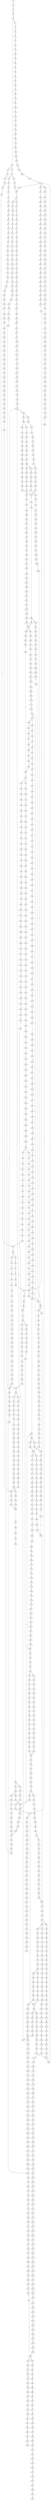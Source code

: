 strict digraph  {
	S0 -> S1 [ label = A ];
	S1 -> S2 [ label = C ];
	S2 -> S3 [ label = A ];
	S3 -> S4 [ label = G ];
	S4 -> S5 [ label = T ];
	S4 -> S6 [ label = G ];
	S5 -> S7 [ label = T ];
	S6 -> S8 [ label = G ];
	S6 -> S9 [ label = T ];
	S7 -> S10 [ label = G ];
	S8 -> S11 [ label = T ];
	S9 -> S12 [ label = C ];
	S10 -> S13 [ label = A ];
	S11 -> S14 [ label = C ];
	S12 -> S15 [ label = C ];
	S12 -> S16 [ label = T ];
	S13 -> S17 [ label = C ];
	S14 -> S18 [ label = C ];
	S15 -> S19 [ label = C ];
	S16 -> S20 [ label = C ];
	S17 -> S21 [ label = T ];
	S18 -> S22 [ label = G ];
	S19 -> S23 [ label = T ];
	S20 -> S24 [ label = T ];
	S21 -> S25 [ label = G ];
	S22 -> S26 [ label = C ];
	S23 -> S27 [ label = T ];
	S24 -> S28 [ label = C ];
	S25 -> S29 [ label = T ];
	S26 -> S30 [ label = C ];
	S27 -> S31 [ label = C ];
	S28 -> S32 [ label = C ];
	S29 -> S33 [ label = A ];
	S30 -> S34 [ label = G ];
	S31 -> S35 [ label = T ];
	S31 -> S36 [ label = G ];
	S32 -> S37 [ label = G ];
	S33 -> S38 [ label = C ];
	S34 -> S39 [ label = C ];
	S34 -> S40 [ label = G ];
	S35 -> S41 [ label = C ];
	S36 -> S42 [ label = C ];
	S37 -> S43 [ label = T ];
	S38 -> S44 [ label = A ];
	S39 -> S45 [ label = A ];
	S40 -> S46 [ label = A ];
	S41 -> S47 [ label = G ];
	S42 -> S48 [ label = A ];
	S43 -> S49 [ label = A ];
	S44 -> S50 [ label = C ];
	S45 -> S51 [ label = C ];
	S46 -> S52 [ label = A ];
	S47 -> S53 [ label = T ];
	S48 -> S54 [ label = C ];
	S49 -> S55 [ label = C ];
	S50 -> S56 [ label = T ];
	S51 -> S57 [ label = G ];
	S52 -> S58 [ label = C ];
	S53 -> S59 [ label = A ];
	S54 -> S60 [ label = G ];
	S55 -> S61 [ label = A ];
	S56 -> S62 [ label = T ];
	S57 -> S63 [ label = C ];
	S58 -> S64 [ label = T ];
	S59 -> S65 [ label = C ];
	S60 -> S66 [ label = T ];
	S61 -> S67 [ label = T ];
	S62 -> S68 [ label = G ];
	S63 -> S69 [ label = G ];
	S64 -> S70 [ label = G ];
	S65 -> S71 [ label = G ];
	S66 -> S72 [ label = G ];
	S67 -> S73 [ label = G ];
	S68 -> S74 [ label = G ];
	S69 -> S75 [ label = C ];
	S70 -> S76 [ label = C ];
	S71 -> S77 [ label = G ];
	S72 -> S78 [ label = G ];
	S73 -> S79 [ label = G ];
	S74 -> S80 [ label = A ];
	S75 -> S81 [ label = A ];
	S75 -> S82 [ label = G ];
	S76 -> S83 [ label = A ];
	S77 -> S84 [ label = C ];
	S78 -> S85 [ label = C ];
	S79 -> S86 [ label = C ];
	S80 -> S87 [ label = G ];
	S81 -> S88 [ label = G ];
	S82 -> S89 [ label = C ];
	S82 -> S90 [ label = G ];
	S83 -> S91 [ label = A ];
	S84 -> S92 [ label = T ];
	S85 -> S93 [ label = G ];
	S86 -> S94 [ label = G ];
	S87 -> S95 [ label = A ];
	S88 -> S96 [ label = C ];
	S89 -> S97 [ label = G ];
	S90 -> S98 [ label = C ];
	S91 -> S99 [ label = C ];
	S92 -> S100 [ label = A ];
	S93 -> S101 [ label = T ];
	S94 -> S102 [ label = C ];
	S95 -> S103 [ label = C ];
	S96 -> S104 [ label = C ];
	S97 -> S105 [ label = T ];
	S98 -> S106 [ label = T ];
	S99 -> S107 [ label = C ];
	S100 -> S108 [ label = C ];
	S101 -> S109 [ label = C ];
	S102 -> S110 [ label = C ];
	S103 -> S111 [ label = C ];
	S104 -> S112 [ label = G ];
	S105 -> S113 [ label = C ];
	S106 -> S114 [ label = G ];
	S107 -> S115 [ label = A ];
	S108 -> S116 [ label = T ];
	S109 -> S117 [ label = C ];
	S110 -> S118 [ label = C ];
	S111 -> S119 [ label = C ];
	S112 -> S120 [ label = G ];
	S113 -> S121 [ label = G ];
	S114 -> S122 [ label = G ];
	S115 -> S123 [ label = G ];
	S116 -> S124 [ label = G ];
	S117 -> S125 [ label = C ];
	S118 -> S126 [ label = C ];
	S119 -> S127 [ label = C ];
	S120 -> S128 [ label = C ];
	S120 -> S129 [ label = T ];
	S121 -> S130 [ label = A ];
	S122 -> S131 [ label = A ];
	S123 -> S132 [ label = A ];
	S124 -> S133 [ label = G ];
	S125 -> S134 [ label = C ];
	S126 -> S135 [ label = C ];
	S127 -> S136 [ label = C ];
	S128 -> S137 [ label = A ];
	S129 -> S138 [ label = G ];
	S130 -> S139 [ label = C ];
	S131 -> S140 [ label = A ];
	S132 -> S141 [ label = A ];
	S133 -> S142 [ label = T ];
	S134 -> S143 [ label = A ];
	S135 -> S144 [ label = A ];
	S136 -> S145 [ label = C ];
	S137 -> S146 [ label = C ];
	S138 -> S147 [ label = G ];
	S139 -> S148 [ label = G ];
	S140 -> S149 [ label = T ];
	S141 -> S150 [ label = C ];
	S142 -> S151 [ label = G ];
	S143 -> S152 [ label = C ];
	S144 -> S153 [ label = C ];
	S145 -> S154 [ label = T ];
	S146 -> S155 [ label = T ];
	S147 -> S156 [ label = A ];
	S148 -> S157 [ label = C ];
	S149 -> S158 [ label = G ];
	S150 -> S159 [ label = A ];
	S151 -> S160 [ label = C ];
	S152 -> S161 [ label = T ];
	S153 -> S162 [ label = T ];
	S154 -> S163 [ label = T ];
	S155 -> S164 [ label = T ];
	S156 -> S165 [ label = A ];
	S157 -> S166 [ label = G ];
	S158 -> S167 [ label = G ];
	S159 -> S168 [ label = G ];
	S160 -> S169 [ label = T ];
	S161 -> S170 [ label = T ];
	S162 -> S171 [ label = T ];
	S163 -> S172 [ label = C ];
	S164 -> S173 [ label = C ];
	S165 -> S174 [ label = G ];
	S166 -> S175 [ label = C ];
	S167 -> S176 [ label = G ];
	S168 -> S177 [ label = C ];
	S169 -> S178 [ label = A ];
	S170 -> S179 [ label = G ];
	S171 -> S180 [ label = T ];
	S172 -> S181 [ label = A ];
	S173 -> S182 [ label = A ];
	S174 -> S183 [ label = A ];
	S175 -> S184 [ label = C ];
	S176 -> S185 [ label = G ];
	S177 -> S186 [ label = C ];
	S178 -> S187 [ label = C ];
	S179 -> S188 [ label = A ];
	S180 -> S189 [ label = A ];
	S181 -> S190 [ label = G ];
	S182 -> S191 [ label = G ];
	S183 -> S192 [ label = A ];
	S184 -> S193 [ label = T ];
	S185 -> S194 [ label = T ];
	S186 -> S195 [ label = G ];
	S187 -> S196 [ label = T ];
	S188 -> S197 [ label = G ];
	S189 -> S198 [ label = G ];
	S190 -> S199 [ label = A ];
	S191 -> S200 [ label = C ];
	S192 -> S201 [ label = C ];
	S193 -> S202 [ label = C ];
	S194 -> S203 [ label = C ];
	S195 -> S204 [ label = T ];
	S196 -> S205 [ label = G ];
	S197 -> S206 [ label = C ];
	S198 -> S207 [ label = C ];
	S199 -> S208 [ label = G ];
	S200 -> S209 [ label = C ];
	S201 -> S210 [ label = G ];
	S202 -> S211 [ label = G ];
	S203 -> S212 [ label = C ];
	S204 -> S213 [ label = C ];
	S205 -> S214 [ label = T ];
	S206 -> S215 [ label = C ];
	S207 -> S216 [ label = C ];
	S208 -> S217 [ label = G ];
	S209 -> S218 [ label = G ];
	S210 -> S219 [ label = G ];
	S211 -> S220 [ label = G ];
	S212 -> S221 [ label = G ];
	S213 -> S222 [ label = C ];
	S214 -> S223 [ label = A ];
	S215 -> S224 [ label = G ];
	S216 -> S225 [ label = G ];
	S217 -> S226 [ label = T ];
	S218 -> S227 [ label = C ];
	S219 -> S228 [ label = C ];
	S220 -> S229 [ label = G ];
	S221 -> S230 [ label = C ];
	S222 -> S231 [ label = T ];
	S223 -> S232 [ label = A ];
	S224 -> S233 [ label = C ];
	S225 -> S234 [ label = T ];
	S226 -> S235 [ label = C ];
	S227 -> S236 [ label = C ];
	S228 -> S237 [ label = A ];
	S229 -> S238 [ label = C ];
	S230 -> S30 [ label = C ];
	S231 -> S239 [ label = C ];
	S232 -> S240 [ label = C ];
	S233 -> S241 [ label = C ];
	S234 -> S242 [ label = C ];
	S235 -> S243 [ label = C ];
	S236 -> S244 [ label = C ];
	S237 -> S245 [ label = C ];
	S238 -> S246 [ label = T ];
	S239 -> S247 [ label = T ];
	S240 -> S248 [ label = A ];
	S241 -> S249 [ label = C ];
	S242 -> S250 [ label = C ];
	S243 -> S251 [ label = C ];
	S244 -> S252 [ label = C ];
	S245 -> S253 [ label = C ];
	S245 -> S254 [ label = T ];
	S246 -> S255 [ label = C ];
	S247 -> S256 [ label = G ];
	S248 -> S257 [ label = C ];
	S249 -> S252 [ label = C ];
	S250 -> S258 [ label = C ];
	S251 -> S259 [ label = T ];
	S251 -> S260 [ label = A ];
	S251 -> S261 [ label = G ];
	S252 -> S262 [ label = T ];
	S253 -> S263 [ label = G ];
	S254 -> S264 [ label = G ];
	S255 -> S265 [ label = A ];
	S256 -> S266 [ label = T ];
	S257 -> S267 [ label = A ];
	S258 -> S268 [ label = A ];
	S259 -> S27 [ label = T ];
	S260 -> S269 [ label = G ];
	S261 -> S270 [ label = G ];
	S262 -> S271 [ label = T ];
	S262 -> S272 [ label = C ];
	S263 -> S273 [ label = G ];
	S264 -> S274 [ label = G ];
	S265 -> S275 [ label = C ];
	S266 -> S276 [ label = C ];
	S267 -> S277 [ label = C ];
	S268 -> S278 [ label = C ];
	S269 -> S279 [ label = A ];
	S270 -> S280 [ label = A ];
	S271 -> S281 [ label = C ];
	S272 -> S282 [ label = C ];
	S273 -> S283 [ label = G ];
	S274 -> S284 [ label = G ];
	S275 -> S285 [ label = G ];
	S276 -> S286 [ label = G ];
	S277 -> S287 [ label = G ];
	S278 -> S288 [ label = C ];
	S279 -> S289 [ label = G ];
	S280 -> S290 [ label = G ];
	S281 -> S291 [ label = A ];
	S282 -> S292 [ label = A ];
	S283 -> S293 [ label = A ];
	S284 -> S294 [ label = A ];
	S285 -> S295 [ label = T ];
	S286 -> S296 [ label = T ];
	S287 -> S297 [ label = C ];
	S288 -> S298 [ label = A ];
	S289 -> S299 [ label = C ];
	S290 -> S300 [ label = G ];
	S291 -> S301 [ label = C ];
	S292 -> S302 [ label = C ];
	S293 -> S303 [ label = A ];
	S294 -> S304 [ label = A ];
	S295 -> S305 [ label = C ];
	S296 -> S306 [ label = G ];
	S297 -> S307 [ label = T ];
	S298 -> S308 [ label = C ];
	S299 -> S309 [ label = C ];
	S300 -> S310 [ label = C ];
	S301 -> S311 [ label = G ];
	S302 -> S312 [ label = C ];
	S303 -> S313 [ label = T ];
	S304 -> S314 [ label = C ];
	S305 -> S315 [ label = C ];
	S306 -> S316 [ label = G ];
	S307 -> S317 [ label = C ];
	S308 -> S318 [ label = C ];
	S309 -> S319 [ label = A ];
	S310 -> S320 [ label = G ];
	S311 -> S321 [ label = C ];
	S312 -> S322 [ label = C ];
	S313 -> S323 [ label = T ];
	S314 -> S324 [ label = T ];
	S315 -> S325 [ label = A ];
	S316 -> S326 [ label = T ];
	S317 -> S327 [ label = C ];
	S318 -> S328 [ label = G ];
	S319 -> S329 [ label = C ];
	S320 -> S330 [ label = T ];
	S321 -> S331 [ label = T ];
	S322 -> S332 [ label = G ];
	S323 -> S333 [ label = G ];
	S324 -> S334 [ label = G ];
	S325 -> S335 [ label = G ];
	S326 -> S336 [ label = A ];
	S327 -> S337 [ label = T ];
	S328 -> S338 [ label = A ];
	S329 -> S339 [ label = G ];
	S330 -> S340 [ label = G ];
	S331 -> S341 [ label = C ];
	S332 -> S342 [ label = C ];
	S333 -> S343 [ label = A ];
	S334 -> S344 [ label = G ];
	S335 -> S345 [ label = C ];
	S336 -> S346 [ label = C ];
	S337 -> S347 [ label = A ];
	S338 -> S348 [ label = T ];
	S339 -> S349 [ label = G ];
	S340 -> S350 [ label = G ];
	S341 -> S351 [ label = C ];
	S342 -> S352 [ label = C ];
	S343 -> S353 [ label = A ];
	S344 -> S354 [ label = A ];
	S345 -> S355 [ label = T ];
	S345 -> S356 [ label = G ];
	S346 -> S357 [ label = C ];
	S347 -> S358 [ label = G ];
	S348 -> S359 [ label = C ];
	S349 -> S360 [ label = T ];
	S350 -> S361 [ label = T ];
	S351 -> S362 [ label = G ];
	S352 -> S363 [ label = G ];
	S353 -> S364 [ label = C ];
	S354 -> S365 [ label = C ];
	S355 -> S366 [ label = T ];
	S356 -> S367 [ label = A ];
	S357 -> S368 [ label = G ];
	S358 -> S369 [ label = A ];
	S359 -> S370 [ label = G ];
	S360 -> S371 [ label = T ];
	S361 -> S372 [ label = A ];
	S362 -> S373 [ label = G ];
	S363 -> S374 [ label = G ];
	S364 -> S375 [ label = C ];
	S365 -> S376 [ label = C ];
	S366 -> S377 [ label = C ];
	S367 -> S378 [ label = G ];
	S368 -> S379 [ label = G ];
	S369 -> S380 [ label = A ];
	S370 -> S381 [ label = G ];
	S371 -> S382 [ label = A ];
	S372 -> S383 [ label = T ];
	S373 -> S384 [ label = T ];
	S374 -> S385 [ label = T ];
	S375 -> S386 [ label = C ];
	S376 -> S387 [ label = C ];
	S377 -> S388 [ label = A ];
	S378 -> S389 [ label = T ];
	S379 -> S390 [ label = T ];
	S380 -> S391 [ label = C ];
	S381 -> S392 [ label = T ];
	S382 -> S393 [ label = C ];
	S383 -> S394 [ label = G ];
	S384 -> S395 [ label = T ];
	S385 -> S396 [ label = C ];
	S386 -> S397 [ label = G ];
	S387 -> S398 [ label = G ];
	S388 -> S399 [ label = C ];
	S389 -> S400 [ label = C ];
	S390 -> S401 [ label = G ];
	S391 -> S402 [ label = T ];
	S392 -> S403 [ label = T ];
	S393 -> S404 [ label = T ];
	S394 -> S405 [ label = A ];
	S395 -> S406 [ label = G ];
	S396 -> S407 [ label = C ];
	S397 -> S408 [ label = T ];
	S398 -> S409 [ label = T ];
	S399 -> S410 [ label = G ];
	S400 -> S411 [ label = C ];
	S400 -> S412 [ label = T ];
	S401 -> S413 [ label = G ];
	S402 -> S414 [ label = T ];
	S403 -> S415 [ label = C ];
	S404 -> S416 [ label = G ];
	S405 -> S417 [ label = G ];
	S406 -> S418 [ label = C ];
	S407 -> S419 [ label = C ];
	S408 -> S420 [ label = C ];
	S409 -> S421 [ label = C ];
	S410 -> S422 [ label = C ];
	S411 -> S423 [ label = C ];
	S412 -> S424 [ label = C ];
	S413 -> S425 [ label = T ];
	S414 -> S426 [ label = C ];
	S415 -> S427 [ label = C ];
	S416 -> S428 [ label = C ];
	S417 -> S429 [ label = C ];
	S418 -> S430 [ label = A ];
	S419 -> S431 [ label = A ];
	S420 -> S432 [ label = T ];
	S421 -> S433 [ label = T ];
	S422 -> S434 [ label = C ];
	S423 -> S435 [ label = T ];
	S423 -> S436 [ label = G ];
	S424 -> S437 [ label = G ];
	S425 -> S438 [ label = T ];
	S426 -> S439 [ label = A ];
	S427 -> S440 [ label = A ];
	S428 -> S441 [ label = A ];
	S429 -> S442 [ label = G ];
	S430 -> S443 [ label = C ];
	S431 -> S444 [ label = G ];
	S432 -> S445 [ label = C ];
	S433 -> S445 [ label = C ];
	S434 -> S446 [ label = C ];
	S435 -> S447 [ label = C ];
	S436 -> S448 [ label = C ];
	S437 -> S449 [ label = T ];
	S438 -> S450 [ label = A ];
	S439 -> S451 [ label = A ];
	S440 -> S452 [ label = G ];
	S441 -> S453 [ label = G ];
	S442 -> S454 [ label = G ];
	S443 -> S455 [ label = T ];
	S444 -> S456 [ label = T ];
	S445 -> S457 [ label = G ];
	S446 -> S458 [ label = T ];
	S447 -> S459 [ label = C ];
	S448 -> S460 [ label = C ];
	S449 -> S461 [ label = C ];
	S450 -> S462 [ label = G ];
	S451 -> S463 [ label = C ];
	S452 -> S464 [ label = T ];
	S453 -> S465 [ label = A ];
	S454 -> S466 [ label = T ];
	S455 -> S467 [ label = G ];
	S456 -> S468 [ label = G ];
	S457 -> S469 [ label = G ];
	S458 -> S470 [ label = T ];
	S459 -> S471 [ label = G ];
	S460 -> S472 [ label = T ];
	S461 -> S473 [ label = T ];
	S462 -> S474 [ label = A ];
	S463 -> S475 [ label = C ];
	S463 -> S476 [ label = T ];
	S464 -> S477 [ label = G ];
	S465 -> S478 [ label = C ];
	S466 -> S479 [ label = C ];
	S467 -> S480 [ label = G ];
	S468 -> S481 [ label = G ];
	S469 -> S482 [ label = C ];
	S470 -> S483 [ label = C ];
	S471 -> S484 [ label = G ];
	S472 -> S485 [ label = G ];
	S473 -> S486 [ label = G ];
	S474 -> S487 [ label = A ];
	S475 -> S488 [ label = G ];
	S476 -> S489 [ label = G ];
	S477 -> S490 [ label = G ];
	S478 -> S491 [ label = G ];
	S479 -> S492 [ label = G ];
	S480 -> S493 [ label = T ];
	S481 -> S494 [ label = T ];
	S482 -> S495 [ label = A ];
	S483 -> S496 [ label = A ];
	S484 -> S497 [ label = T ];
	S485 -> S498 [ label = T ];
	S486 -> S499 [ label = T ];
	S487 -> S500 [ label = G ];
	S488 -> S501 [ label = G ];
	S489 -> S502 [ label = G ];
	S489 -> S503 [ label = C ];
	S490 -> S504 [ label = T ];
	S491 -> S505 [ label = G ];
	S492 -> S506 [ label = C ];
	S493 -> S507 [ label = C ];
	S494 -> S508 [ label = C ];
	S495 -> S509 [ label = C ];
	S496 -> S510 [ label = T ];
	S497 -> S511 [ label = C ];
	S498 -> S512 [ label = C ];
	S499 -> S513 [ label = T ];
	S500 -> S514 [ label = G ];
	S501 -> S515 [ label = C ];
	S502 -> S516 [ label = C ];
	S503 -> S517 [ label = C ];
	S504 -> S508 [ label = C ];
	S505 -> S518 [ label = A ];
	S506 -> S519 [ label = A ];
	S507 -> S520 [ label = G ];
	S508 -> S521 [ label = G ];
	S509 -> S522 [ label = C ];
	S510 -> S523 [ label = C ];
	S511 -> S524 [ label = T ];
	S512 -> S525 [ label = G ];
	S513 -> S526 [ label = C ];
	S514 -> S527 [ label = G ];
	S515 -> S528 [ label = C ];
	S516 -> S529 [ label = C ];
	S517 -> S530 [ label = C ];
	S518 -> S531 [ label = C ];
	S519 -> S532 [ label = C ];
	S520 -> S533 [ label = T ];
	S521 -> S534 [ label = T ];
	S522 -> S535 [ label = G ];
	S523 -> S536 [ label = C ];
	S524 -> S537 [ label = G ];
	S525 -> S538 [ label = C ];
	S526 -> S539 [ label = C ];
	S527 -> S540 [ label = G ];
	S528 -> S541 [ label = C ];
	S529 -> S542 [ label = C ];
	S530 -> S543 [ label = T ];
	S531 -> S544 [ label = A ];
	S532 -> S545 [ label = G ];
	S533 -> S546 [ label = C ];
	S534 -> S547 [ label = C ];
	S535 -> S548 [ label = A ];
	S536 -> S549 [ label = A ];
	S537 -> S550 [ label = G ];
	S538 -> S551 [ label = G ];
	S539 -> S552 [ label = G ];
	S540 -> S553 [ label = G ];
	S541 -> S554 [ label = A ];
	S542 -> S555 [ label = A ];
	S543 -> S556 [ label = A ];
	S544 -> S557 [ label = C ];
	S545 -> S558 [ label = C ];
	S546 -> S559 [ label = C ];
	S547 -> S559 [ label = C ];
	S548 -> S560 [ label = G ];
	S548 -> S561 [ label = A ];
	S549 -> S562 [ label = G ];
	S550 -> S563 [ label = A ];
	S551 -> S564 [ label = C ];
	S552 -> S565 [ label = T ];
	S553 -> S566 [ label = T ];
	S554 -> S567 [ label = G ];
	S555 -> S568 [ label = G ];
	S556 -> S569 [ label = G ];
	S557 -> S570 [ label = A ];
	S558 -> S571 [ label = G ];
	S559 -> S572 [ label = G ];
	S560 -> S573 [ label = T ];
	S561 -> S574 [ label = T ];
	S562 -> S575 [ label = A ];
	S563 -> S576 [ label = G ];
	S564 -> S577 [ label = G ];
	S564 -> S578 [ label = A ];
	S565 -> S579 [ label = G ];
	S566 -> S580 [ label = C ];
	S567 -> S581 [ label = T ];
	S568 -> S582 [ label = G ];
	S569 -> S583 [ label = G ];
	S570 -> S584 [ label = C ];
	S571 -> S75 [ label = C ];
	S572 -> S585 [ label = T ];
	S573 -> S586 [ label = C ];
	S574 -> S587 [ label = G ];
	S575 -> S588 [ label = A ];
	S576 -> S589 [ label = G ];
	S577 -> S590 [ label = A ];
	S578 -> S591 [ label = A ];
	S579 -> S592 [ label = G ];
	S580 -> S593 [ label = C ];
	S581 -> S594 [ label = T ];
	S582 -> S595 [ label = T ];
	S583 -> S596 [ label = T ];
	S584 -> S597 [ label = C ];
	S585 -> S598 [ label = C ];
	S586 -> S599 [ label = C ];
	S587 -> S600 [ label = T ];
	S588 -> S601 [ label = C ];
	S589 -> S602 [ label = G ];
	S590 -> S603 [ label = G ];
	S591 -> S604 [ label = C ];
	S592 -> S605 [ label = C ];
	S593 -> S606 [ label = G ];
	S594 -> S607 [ label = G ];
	S595 -> S608 [ label = G ];
	S596 -> S609 [ label = G ];
	S597 -> S610 [ label = T ];
	S598 -> S611 [ label = A ];
	S599 -> S612 [ label = A ];
	S599 -> S613 [ label = T ];
	S600 -> S614 [ label = A ];
	S601 -> S615 [ label = C ];
	S602 -> S616 [ label = T ];
	S603 -> S617 [ label = C ];
	S604 -> S618 [ label = C ];
	S605 -> S619 [ label = C ];
	S606 -> S620 [ label = T ];
	S607 -> S621 [ label = T ];
	S608 -> S622 [ label = C ];
	S608 -> S623 [ label = G ];
	S609 -> S624 [ label = T ];
	S610 -> S625 [ label = C ];
	S611 -> S626 [ label = C ];
	S612 -> S627 [ label = G ];
	S613 -> S628 [ label = C ];
	S614 -> S629 [ label = G ];
	S615 -> S630 [ label = A ];
	S615 -> S631 [ label = G ];
	S616 -> S632 [ label = G ];
	S617 -> S633 [ label = A ];
	S618 -> S634 [ label = C ];
	S619 -> S635 [ label = C ];
	S620 -> S636 [ label = C ];
	S621 -> S637 [ label = G ];
	S622 -> S638 [ label = G ];
	S623 -> S639 [ label = G ];
	S624 -> S640 [ label = G ];
	S625 -> S641 [ label = T ];
	S626 -> S642 [ label = C ];
	S627 -> S643 [ label = T ];
	S627 -> S644 [ label = C ];
	S628 -> S645 [ label = G ];
	S629 -> S646 [ label = T ];
	S630 -> S647 [ label = G ];
	S630 -> S648 [ label = C ];
	S631 -> S649 [ label = G ];
	S632 -> S650 [ label = T ];
	S633 -> S651 [ label = G ];
	S634 -> S652 [ label = G ];
	S635 -> S653 [ label = G ];
	S636 -> S654 [ label = G ];
	S637 -> S655 [ label = C ];
	S638 -> S656 [ label = C ];
	S639 -> S657 [ label = C ];
	S640 -> S658 [ label = C ];
	S641 -> S659 [ label = A ];
	S642 -> S660 [ label = C ];
	S642 -> S661 [ label = G ];
	S643 -> S662 [ label = A ];
	S644 -> S663 [ label = T ];
	S645 -> S664 [ label = A ];
	S646 -> S665 [ label = T ];
	S647 -> S666 [ label = A ];
	S648 -> S667 [ label = C ];
	S649 -> S668 [ label = A ];
	S650 -> S669 [ label = T ];
	S651 -> S670 [ label = T ];
	S652 -> S671 [ label = T ];
	S653 -> S672 [ label = T ];
	S654 -> S673 [ label = G ];
	S655 -> S674 [ label = G ];
	S656 -> S675 [ label = G ];
	S657 -> S676 [ label = T ];
	S658 -> S677 [ label = G ];
	S659 -> S678 [ label = G ];
	S660 -> S679 [ label = T ];
	S661 -> S680 [ label = A ];
	S662 -> S681 [ label = G ];
	S663 -> S366 [ label = T ];
	S664 -> S682 [ label = A ];
	S665 -> S683 [ label = T ];
	S666 -> S684 [ label = C ];
	S667 -> S685 [ label = A ];
	S668 -> S686 [ label = C ];
	S669 -> S687 [ label = C ];
	S670 -> S688 [ label = G ];
	S671 -> S689 [ label = A ];
	S672 -> S690 [ label = C ];
	S673 -> S691 [ label = A ];
	S674 -> S692 [ label = T ];
	S675 -> S693 [ label = T ];
	S676 -> S694 [ label = T ];
	S677 -> S695 [ label = T ];
	S678 -> S696 [ label = A ];
	S679 -> S697 [ label = G ];
	S680 -> S698 [ label = A ];
	S680 -> S699 [ label = G ];
	S681 -> S700 [ label = G ];
	S681 -> S701 [ label = C ];
	S682 -> S702 [ label = C ];
	S683 -> S703 [ label = C ];
	S684 -> S704 [ label = T ];
	S685 -> S705 [ label = C ];
	S686 -> S706 [ label = G ];
	S687 -> S707 [ label = C ];
	S688 -> S708 [ label = C ];
	S689 -> S709 [ label = C ];
	S690 -> S710 [ label = C ];
	S691 -> S711 [ label = A ];
	S692 -> S712 [ label = C ];
	S693 -> S713 [ label = C ];
	S694 -> S714 [ label = C ];
	S695 -> S715 [ label = C ];
	S696 -> S716 [ label = A ];
	S697 -> S717 [ label = T ];
	S698 -> S718 [ label = T ];
	S699 -> S719 [ label = T ];
	S700 -> S720 [ label = G ];
	S701 -> S721 [ label = T ];
	S702 -> S722 [ label = T ];
	S703 -> S723 [ label = A ];
	S704 -> S724 [ label = C ];
	S705 -> S725 [ label = C ];
	S706 -> S726 [ label = C ];
	S707 -> S727 [ label = A ];
	S708 -> S728 [ label = A ];
	S709 -> S729 [ label = A ];
	S710 -> S730 [ label = A ];
	S711 -> S731 [ label = C ];
	S712 -> S732 [ label = G ];
	S713 -> S733 [ label = G ];
	S714 -> S734 [ label = G ];
	S715 -> S732 [ label = G ];
	S716 -> S735 [ label = C ];
	S717 -> S736 [ label = C ];
	S718 -> S737 [ label = C ];
	S719 -> S586 [ label = C ];
	S720 -> S738 [ label = T ];
	S721 -> S739 [ label = C ];
	S722 -> S740 [ label = T ];
	S723 -> S741 [ label = C ];
	S724 -> S742 [ label = C ];
	S725 -> S743 [ label = C ];
	S726 -> S744 [ label = C ];
	S727 -> S745 [ label = G ];
	S728 -> S746 [ label = A ];
	S729 -> S747 [ label = G ];
	S730 -> S748 [ label = G ];
	S731 -> S749 [ label = A ];
	S731 -> S750 [ label = T ];
	S732 -> S751 [ label = A ];
	S733 -> S752 [ label = T ];
	S734 -> S753 [ label = A ];
	S735 -> S754 [ label = G ];
	S736 -> S755 [ label = C ];
	S737 -> S756 [ label = C ];
	S738 -> S757 [ label = C ];
	S739 -> S758 [ label = C ];
	S740 -> S759 [ label = C ];
	S741 -> S760 [ label = T ];
	S742 -> S761 [ label = C ];
	S743 -> S762 [ label = C ];
	S744 -> S763 [ label = C ];
	S745 -> S764 [ label = C ];
	S746 -> S765 [ label = C ];
	S747 -> S766 [ label = C ];
	S748 -> S767 [ label = T ];
	S749 -> S768 [ label = G ];
	S750 -> S769 [ label = A ];
	S751 -> S770 [ label = A ];
	S752 -> S771 [ label = G ];
	S753 -> S772 [ label = A ];
	S754 -> S773 [ label = A ];
	S755 -> S774 [ label = T ];
	S756 -> S775 [ label = T ];
	S757 -> S776 [ label = A ];
	S758 -> S777 [ label = A ];
	S759 -> S778 [ label = A ];
	S760 -> S779 [ label = C ];
	S761 -> S780 [ label = A ];
	S762 -> S781 [ label = T ];
	S763 -> S782 [ label = A ];
	S764 -> S783 [ label = A ];
	S765 -> S784 [ label = A ];
	S766 -> S785 [ label = A ];
	S767 -> S786 [ label = A ];
	S768 -> S787 [ label = G ];
	S769 -> S788 [ label = C ];
	S770 -> S789 [ label = C ];
	S771 -> S790 [ label = C ];
	S772 -> S791 [ label = C ];
	S773 -> S792 [ label = G ];
	S774 -> S793 [ label = A ];
	S774 -> S794 [ label = T ];
	S775 -> S795 [ label = C ];
	S776 -> S796 [ label = C ];
	S777 -> S797 [ label = C ];
	S778 -> S451 [ label = A ];
	S779 -> S798 [ label = C ];
	S780 -> S799 [ label = T ];
	S781 -> S800 [ label = T ];
	S782 -> S801 [ label = T ];
	S783 -> S802 [ label = G ];
	S784 -> S803 [ label = G ];
	S785 -> S804 [ label = G ];
	S786 -> S681 [ label = G ];
	S787 -> S805 [ label = A ];
	S788 -> S806 [ label = A ];
	S789 -> S807 [ label = C ];
	S789 -> S808 [ label = A ];
	S790 -> S809 [ label = A ];
	S791 -> S810 [ label = A ];
	S792 -> S811 [ label = G ];
	S793 -> S812 [ label = C ];
	S794 -> S813 [ label = G ];
	S795 -> S814 [ label = G ];
	S796 -> S815 [ label = T ];
	S797 -> S816 [ label = C ];
	S798 -> S817 [ label = T ];
	S799 -> S818 [ label = C ];
	S800 -> S819 [ label = C ];
	S801 -> S820 [ label = C ];
	S802 -> S821 [ label = A ];
	S803 -> S822 [ label = C ];
	S804 -> S823 [ label = G ];
	S805 -> S824 [ label = A ];
	S806 -> S825 [ label = A ];
	S807 -> S826 [ label = T ];
	S808 -> S827 [ label = C ];
	S809 -> S828 [ label = T ];
	S810 -> S829 [ label = C ];
	S811 -> S830 [ label = T ];
	S812 -> S831 [ label = T ];
	S813 -> S832 [ label = A ];
	S813 -> S833 [ label = T ];
	S814 -> S834 [ label = A ];
	S815 -> S835 [ label = C ];
	S816 -> S836 [ label = G ];
	S817 -> S837 [ label = T ];
	S818 -> S838 [ label = T ];
	S819 -> S839 [ label = C ];
	S819 -> S840 [ label = G ];
	S820 -> S841 [ label = G ];
	S821 -> S842 [ label = T ];
	S822 -> S843 [ label = T ];
	S823 -> S844 [ label = T ];
	S824 -> S845 [ label = T ];
	S825 -> S846 [ label = C ];
	S826 -> S847 [ label = T ];
	S826 -> S848 [ label = G ];
	S827 -> S849 [ label = C ];
	S828 -> S850 [ label = C ];
	S829 -> S851 [ label = G ];
	S830 -> S852 [ label = G ];
	S831 -> S853 [ label = A ];
	S832 -> S854 [ label = A ];
	S833 -> S855 [ label = A ];
	S834 -> S856 [ label = A ];
	S835 -> S857 [ label = G ];
	S836 -> S858 [ label = G ];
	S837 -> S859 [ label = T ];
	S838 -> S860 [ label = G ];
	S839 -> S861 [ label = T ];
	S840 -> S862 [ label = A ];
	S841 -> S863 [ label = T ];
	S842 -> S864 [ label = A ];
	S843 -> S865 [ label = A ];
	S844 -> S866 [ label = G ];
	S845 -> S867 [ label = A ];
	S846 -> S868 [ label = G ];
	S847 -> S869 [ label = C ];
	S848 -> S870 [ label = T ];
	S849 -> S871 [ label = C ];
	S850 -> S872 [ label = C ];
	S851 -> S873 [ label = C ];
	S852 -> S874 [ label = T ];
	S853 -> S875 [ label = C ];
	S854 -> S876 [ label = C ];
	S855 -> S877 [ label = G ];
	S856 -> S702 [ label = C ];
	S857 -> S878 [ label = C ];
	S858 -> S879 [ label = A ];
	S859 -> S880 [ label = C ];
	S860 -> S881 [ label = C ];
	S861 -> S882 [ label = G ];
	S862 -> S883 [ label = T ];
	S863 -> S884 [ label = C ];
	S864 -> S885 [ label = A ];
	S865 -> S886 [ label = C ];
	S866 -> S887 [ label = C ];
	S867 -> S888 [ label = G ];
	S868 -> S889 [ label = A ];
	S869 -> S890 [ label = G ];
	S870 -> S891 [ label = C ];
	S871 -> S892 [ label = G ];
	S872 -> S893 [ label = G ];
	S873 -> S894 [ label = G ];
	S874 -> S895 [ label = C ];
	S875 -> S896 [ label = C ];
	S876 -> S897 [ label = T ];
	S877 -> S898 [ label = G ];
	S878 -> S899 [ label = T ];
	S879 -> S900 [ label = C ];
	S880 -> S901 [ label = A ];
	S881 -> S902 [ label = C ];
	S882 -> S903 [ label = T ];
	S883 -> S904 [ label = C ];
	S884 -> S905 [ label = C ];
	S885 -> S906 [ label = A ];
	S886 -> S907 [ label = G ];
	S887 -> S908 [ label = A ];
	S888 -> S909 [ label = T ];
	S889 -> S910 [ label = A ];
	S890 -> S911 [ label = T ];
	S891 -> S912 [ label = G ];
	S892 -> S913 [ label = T ];
	S893 -> S914 [ label = C ];
	S894 -> S915 [ label = C ];
	S895 -> S916 [ label = C ];
	S896 -> S917 [ label = A ];
	S897 -> S918 [ label = T ];
	S898 -> S919 [ label = A ];
	S899 -> S920 [ label = T ];
	S900 -> S921 [ label = G ];
	S901 -> S922 [ label = T ];
	S902 -> S923 [ label = A ];
	S903 -> S924 [ label = C ];
	S904 -> S925 [ label = G ];
	S905 -> S926 [ label = T ];
	S906 -> S927 [ label = A ];
	S907 -> S928 [ label = A ];
	S908 -> S929 [ label = C ];
	S909 -> S930 [ label = C ];
	S910 -> S931 [ label = A ];
	S911 -> S932 [ label = A ];
	S912 -> S933 [ label = C ];
	S913 -> S934 [ label = A ];
	S914 -> S935 [ label = A ];
	S915 -> S936 [ label = A ];
	S916 -> S937 [ label = C ];
	S917 -> S938 [ label = G ];
	S918 -> S939 [ label = C ];
	S919 -> S940 [ label = G ];
	S920 -> S941 [ label = C ];
	S921 -> S942 [ label = T ];
	S922 -> S943 [ label = C ];
	S923 -> S944 [ label = G ];
	S924 -> S945 [ label = C ];
	S925 -> S946 [ label = T ];
	S926 -> S947 [ label = C ];
	S927 -> S948 [ label = A ];
	S928 -> S949 [ label = G ];
	S929 -> S950 [ label = G ];
	S930 -> S951 [ label = T ];
	S931 -> S952 [ label = A ];
	S932 -> S953 [ label = C ];
	S933 -> S551 [ label = G ];
	S934 -> S954 [ label = C ];
	S935 -> S955 [ label = C ];
	S936 -> S956 [ label = C ];
	S937 -> S957 [ label = T ];
	S938 -> S958 [ label = G ];
	S939 -> S959 [ label = A ];
	S940 -> S960 [ label = A ];
	S941 -> S961 [ label = A ];
	S942 -> S962 [ label = C ];
	S943 -> S963 [ label = C ];
	S944 -> S964 [ label = T ];
	S945 -> S965 [ label = T ];
	S946 -> S966 [ label = T ];
	S947 -> S967 [ label = T ];
	S948 -> S968 [ label = C ];
	S949 -> S969 [ label = A ];
	S950 -> S970 [ label = C ];
	S951 -> S971 [ label = C ];
	S952 -> S972 [ label = C ];
	S953 -> S973 [ label = T ];
	S954 -> S974 [ label = G ];
	S955 -> S975 [ label = G ];
	S956 -> S976 [ label = G ];
	S957 -> S977 [ label = G ];
	S958 -> S978 [ label = A ];
	S959 -> S451 [ label = A ];
	S960 -> S979 [ label = G ];
	S961 -> S980 [ label = T ];
	S962 -> S981 [ label = G ];
	S963 -> S982 [ label = A ];
	S964 -> S983 [ label = C ];
	S965 -> S794 [ label = T ];
	S966 -> S984 [ label = T ];
	S967 -> S985 [ label = T ];
	S968 -> S986 [ label = T ];
	S969 -> S987 [ label = A ];
	S970 -> S988 [ label = G ];
	S971 -> S989 [ label = T ];
	S972 -> S990 [ label = A ];
	S973 -> S991 [ label = T ];
	S974 -> S992 [ label = T ];
	S975 -> S993 [ label = T ];
	S976 -> S994 [ label = T ];
	S977 -> S995 [ label = T ];
	S978 -> S996 [ label = G ];
	S979 -> S997 [ label = G ];
	S980 -> S998 [ label = C ];
	S981 -> S999 [ label = T ];
	S982 -> S562 [ label = G ];
	S983 -> S1000 [ label = G ];
	S984 -> S1001 [ label = G ];
	S985 -> S1002 [ label = C ];
	S986 -> S1003 [ label = T ];
	S987 -> S1004 [ label = C ];
	S988 -> S1005 [ label = G ];
	S989 -> S1006 [ label = C ];
	S990 -> S1007 [ label = G ];
	S991 -> S1008 [ label = C ];
	S992 -> S1009 [ label = C ];
	S993 -> S1010 [ label = C ];
	S994 -> S1011 [ label = C ];
	S995 -> S1012 [ label = C ];
	S996 -> S1013 [ label = A ];
	S997 -> S1014 [ label = T ];
	S998 -> S1015 [ label = C ];
	S999 -> S1016 [ label = G ];
	S1000 -> S1017 [ label = T ];
	S1001 -> S1018 [ label = T ];
	S1002 -> S1019 [ label = T ];
	S1003 -> S1020 [ label = T ];
	S1004 -> S1021 [ label = T ];
	S1005 -> S1022 [ label = T ];
	S1006 -> S1023 [ label = T ];
	S1007 -> S1024 [ label = A ];
	S1008 -> S1025 [ label = A ];
	S1009 -> S1026 [ label = C ];
	S1010 -> S1027 [ label = G ];
	S1011 -> S1028 [ label = C ];
	S1012 -> S1029 [ label = C ];
	S1013 -> S1030 [ label = G ];
	S1014 -> S1031 [ label = C ];
	S1015 -> S549 [ label = A ];
	S1016 -> S1032 [ label = A ];
	S1017 -> S1033 [ label = A ];
	S1018 -> S1034 [ label = A ];
	S1019 -> S1035 [ label = C ];
	S1020 -> S1036 [ label = G ];
	S1021 -> S1037 [ label = G ];
	S1022 -> S1038 [ label = G ];
	S1023 -> S1039 [ label = G ];
	S1024 -> S1040 [ label = A ];
	S1025 -> S1041 [ label = A ];
	S1026 -> S1042 [ label = A ];
	S1027 -> S1043 [ label = A ];
	S1028 -> S1044 [ label = A ];
	S1029 -> S774 [ label = T ];
	S1030 -> S1045 [ label = T ];
	S1031 -> S1046 [ label = C ];
	S1032 -> S1047 [ label = C ];
	S1033 -> S1048 [ label = A ];
	S1034 -> S1049 [ label = G ];
	S1035 -> S1050 [ label = G ];
	S1036 -> S1051 [ label = C ];
	S1037 -> S1052 [ label = G ];
	S1038 -> S1053 [ label = C ];
	S1039 -> S1054 [ label = A ];
	S1040 -> S1055 [ label = G ];
	S1041 -> S1056 [ label = G ];
	S1042 -> S1057 [ label = G ];
	S1043 -> S1058 [ label = G ];
	S1044 -> S335 [ label = G ];
	S1045 -> S1059 [ label = C ];
	S1046 -> S251 [ label = C ];
	S1047 -> S1060 [ label = C ];
	S1048 -> S1061 [ label = G ];
	S1049 -> S1062 [ label = G ];
	S1050 -> S1063 [ label = G ];
	S1051 -> S1064 [ label = C ];
	S1052 -> S1065 [ label = C ];
	S1053 -> S1066 [ label = C ];
	S1054 -> S1067 [ label = G ];
	S1055 -> S1068 [ label = G ];
	S1056 -> S1069 [ label = C ];
	S1057 -> S345 [ label = C ];
	S1058 -> S1070 [ label = C ];
	S1059 -> S1071 [ label = A ];
	S1060 -> S1072 [ label = G ];
	S1061 -> S1073 [ label = A ];
	S1062 -> S1074 [ label = A ];
	S1063 -> S1075 [ label = A ];
	S1064 -> S1076 [ label = G ];
	S1065 -> S1077 [ label = G ];
	S1066 -> S1078 [ label = G ];
	S1067 -> S1079 [ label = T ];
	S1068 -> S1080 [ label = G ];
	S1069 -> S1081 [ label = G ];
	S1070 -> S1082 [ label = G ];
	S1071 -> S1083 [ label = G ];
	S1072 -> S1084 [ label = G ];
	S1073 -> S1085 [ label = C ];
	S1074 -> S1086 [ label = A ];
	S1075 -> S1087 [ label = G ];
	S1076 -> S1088 [ label = T ];
	S1077 -> S1089 [ label = C ];
	S1078 -> S1090 [ label = C ];
	S1079 -> S1091 [ label = A ];
	S1080 -> S1092 [ label = G ];
	S1081 -> S1093 [ label = A ];
	S1082 -> S1094 [ label = A ];
	S1083 -> S1095 [ label = G ];
	S1084 -> S1096 [ label = T ];
	S1085 -> S1097 [ label = G ];
	S1086 -> S1098 [ label = A ];
	S1087 -> S1099 [ label = A ];
	S1088 -> S1100 [ label = A ];
	S1089 -> S1101 [ label = A ];
	S1090 -> S1102 [ label = A ];
	S1092 -> S1103 [ label = T ];
	S1093 -> S1104 [ label = G ];
	S1094 -> S1105 [ label = G ];
	S1095 -> S1106 [ label = A ];
	S1096 -> S1107 [ label = C ];
	S1097 -> S1108 [ label = G ];
	S1098 -> S1109 [ label = G ];
	S1099 -> S1110 [ label = G ];
	S1100 -> S1111 [ label = G ];
	S1101 -> S1112 [ label = G ];
	S1102 -> S1113 [ label = A ];
	S1103 -> S1114 [ label = C ];
	S1104 -> S1115 [ label = T ];
	S1105 -> S1116 [ label = T ];
	S1106 -> S1117 [ label = C ];
	S1107 -> S1118 [ label = G ];
	S1108 -> S1119 [ label = C ];
	S1109 -> S1120 [ label = G ];
	S1110 -> S1121 [ label = G ];
	S1111 -> S1122 [ label = C ];
	S1112 -> S1123 [ label = C ];
	S1113 -> S1124 [ label = C ];
	S1114 -> S1125 [ label = T ];
	S1115 -> S1126 [ label = C ];
	S1116 -> S1127 [ label = C ];
	S1117 -> S1128 [ label = C ];
	S1118 -> S1129 [ label = C ];
	S1119 -> S1130 [ label = T ];
	S1120 -> S1131 [ label = T ];
	S1121 -> S1132 [ label = T ];
	S1122 -> S1133 [ label = C ];
	S1123 -> S1134 [ label = G ];
	S1124 -> S1135 [ label = C ];
	S1125 -> S1136 [ label = C ];
	S1126 -> S411 [ label = C ];
	S1127 -> S1137 [ label = G ];
	S1128 -> S1138 [ label = A ];
	S1129 -> S1139 [ label = G ];
	S1130 -> S1140 [ label = C ];
	S1131 -> S1141 [ label = C ];
	S1132 -> S1031 [ label = C ];
	S1133 -> S1142 [ label = G ];
	S1134 -> S1143 [ label = G ];
	S1135 -> S1144 [ label = A ];
	S1136 -> S1145 [ label = T ];
	S1137 -> S1146 [ label = A ];
	S1138 -> S1147 [ label = G ];
	S1139 -> S1148 [ label = T ];
	S1140 -> S1149 [ label = T ];
	S1141 -> S1150 [ label = C ];
	S1142 -> S1151 [ label = G ];
	S1143 -> S1152 [ label = G ];
	S1144 -> S1153 [ label = G ];
	S1145 -> S1154 [ label = C ];
	S1146 -> S1155 [ label = A ];
	S1147 -> S1156 [ label = T ];
	S1148 -> S1157 [ label = A ];
	S1149 -> S1158 [ label = C ];
	S1150 -> S1159 [ label = C ];
	S1151 -> S1160 [ label = T ];
	S1152 -> S1161 [ label = T ];
	S1153 -> S1162 [ label = T ];
	S1154 -> S1163 [ label = G ];
	S1155 -> S1164 [ label = C ];
	S1156 -> S1165 [ label = C ];
	S1157 -> S1166 [ label = G ];
	S1158 -> S1167 [ label = G ];
	S1159 -> S1168 [ label = G ];
	S1160 -> S1169 [ label = G ];
	S1161 -> S1170 [ label = G ];
	S1162 -> S1171 [ label = C ];
	S1163 -> S1172 [ label = T ];
	S1164 -> S1173 [ label = C ];
	S1165 -> S1174 [ label = T ];
	S1166 -> S1175 [ label = C ];
	S1167 -> S1176 [ label = A ];
	S1168 -> S1177 [ label = A ];
	S1169 -> S1178 [ label = A ];
	S1170 -> S1179 [ label = C ];
	S1171 -> S1180 [ label = G ];
	S1172 -> S1181 [ label = G ];
	S1173 -> S826 [ label = T ];
	S1174 -> S1182 [ label = C ];
	S1175 -> S1183 [ label = C ];
	S1176 -> S1184 [ label = A ];
	S1177 -> S1185 [ label = A ];
	S1178 -> S1186 [ label = C ];
	S1179 -> S1187 [ label = C ];
	S1180 -> S1188 [ label = C ];
	S1181 -> S1189 [ label = G ];
	S1182 -> S1190 [ label = T ];
	S1183 -> S1191 [ label = G ];
	S1184 -> S1192 [ label = G ];
	S1185 -> S1193 [ label = G ];
	S1186 -> S1194 [ label = G ];
	S1187 -> S1195 [ label = G ];
	S1188 -> S1196 [ label = G ];
	S1189 -> S1197 [ label = T ];
	S1190 -> S1198 [ label = G ];
	S1191 -> S1199 [ label = C ];
	S1192 -> S1200 [ label = T ];
	S1193 -> S1201 [ label = T ];
	S1194 -> S1202 [ label = T ];
	S1195 -> S1203 [ label = C ];
	S1196 -> S1204 [ label = C ];
	S1197 -> S1205 [ label = A ];
	S1198 -> S1206 [ label = T ];
	S1199 -> S1207 [ label = T ];
	S1200 -> S1208 [ label = C ];
	S1201 -> S1209 [ label = C ];
	S1202 -> S1210 [ label = G ];
	S1203 -> S1211 [ label = C ];
	S1204 -> S1212 [ label = A ];
	S1206 -> S1213 [ label = A ];
	S1207 -> S1214 [ label = G ];
	S1208 -> S1215 [ label = G ];
	S1209 -> S1216 [ label = G ];
	S1210 -> S1217 [ label = G ];
	S1211 -> S1218 [ label = G ];
	S1212 -> S1219 [ label = G ];
	S1214 -> S1220 [ label = G ];
	S1215 -> S1221 [ label = C ];
	S1216 -> S1222 [ label = A ];
	S1217 -> S1223 [ label = G ];
	S1218 -> S1224 [ label = G ];
	S1219 -> S1225 [ label = C ];
	S1220 -> S1226 [ label = A ];
	S1221 -> S1227 [ label = G ];
	S1222 -> S1228 [ label = G ];
	S1223 -> S1229 [ label = T ];
	S1224 -> S1230 [ label = T ];
	S1225 -> S104 [ label = C ];
	S1226 -> S1231 [ label = A ];
	S1227 -> S1232 [ label = G ];
	S1228 -> S1233 [ label = G ];
	S1229 -> S1234 [ label = A ];
	S1230 -> S1235 [ label = G ];
	S1231 -> S1236 [ label = G ];
	S1232 -> S1237 [ label = C ];
	S1233 -> S1238 [ label = T ];
	S1234 -> S1239 [ label = C ];
	S1235 -> S1240 [ label = G ];
	S1236 -> S1241 [ label = A ];
	S1237 -> S1242 [ label = T ];
	S1238 -> S1243 [ label = A ];
	S1239 -> S1244 [ label = T ];
	S1240 -> S1245 [ label = T ];
	S1241 -> S1246 [ label = A ];
	S1242 -> S1247 [ label = A ];
	S1243 -> S1248 [ label = T ];
	S1244 -> S1249 [ label = A ];
	S1245 -> S1250 [ label = G ];
	S1246 -> S201 [ label = C ];
	S1247 -> S1251 [ label = T ];
	S1248 -> S1252 [ label = A ];
	S1249 -> S1253 [ label = T ];
	S1250 -> S1254 [ label = G ];
	S1251 -> S1255 [ label = A ];
	S1252 -> S1256 [ label = A ];
	S1253 -> S1257 [ label = T ];
	S1254 -> S1258 [ label = A ];
	S1255 -> S1259 [ label = G ];
	S1256 -> S1260 [ label = G ];
	S1257 -> S1261 [ label = G ];
	S1258 -> S1262 [ label = A ];
	S1259 -> S1263 [ label = T ];
	S1260 -> S1264 [ label = T ];
	S1261 -> S1265 [ label = G ];
	S1262 -> S1266 [ label = C ];
	S1263 -> S1267 [ label = A ];
	S1264 -> S1268 [ label = C ];
	S1265 -> S1269 [ label = A ];
	S1266 -> S1270 [ label = C ];
	S1267 -> S1271 [ label = G ];
	S1268 -> S1272 [ label = G ];
	S1269 -> S1273 [ label = A ];
	S1270 -> S1274 [ label = T ];
	S1271 -> S1275 [ label = C ];
	S1272 -> S1276 [ label = T ];
	S1273 -> S1277 [ label = C ];
	S1274 -> S1278 [ label = C ];
	S1275 -> S1279 [ label = C ];
	S1276 -> S1280 [ label = G ];
	S1277 -> S1281 [ label = G ];
	S1278 -> S1282 [ label = G ];
	S1279 -> S1283 [ label = G ];
	S1280 -> S1284 [ label = G ];
	S1281 -> S1285 [ label = G ];
	S1282 -> S1286 [ label = G ];
	S1283 -> S1287 [ label = A ];
	S1284 -> S1288 [ label = T ];
	S1285 -> S1289 [ label = T ];
	S1286 -> S1290 [ label = C ];
	S1287 -> S1291 [ label = A ];
	S1288 -> S336 [ label = A ];
	S1289 -> S1292 [ label = A ];
	S1290 -> S1293 [ label = A ];
	S1291 -> S1294 [ label = A ];
	S1292 -> S1295 [ label = C ];
	S1293 -> S1296 [ label = C ];
	S1294 -> S1297 [ label = C ];
	S1295 -> S1298 [ label = G ];
	S1296 -> S1299 [ label = G ];
	S1297 -> S1300 [ label = C ];
	S1298 -> S1301 [ label = A ];
	S1299 -> S1302 [ label = C ];
	S1300 -> S1303 [ label = C ];
	S1301 -> S1304 [ label = A ];
	S1302 -> S1305 [ label = G ];
	S1303 -> S1306 [ label = C ];
	S1304 -> S1307 [ label = G ];
	S1305 -> S1308 [ label = C ];
	S1306 -> S1309 [ label = G ];
	S1307 -> S1310 [ label = A ];
	S1308 -> S82 [ label = G ];
	S1309 -> S1311 [ label = A ];
	S1310 -> S1312 [ label = A ];
	S1311 -> S1313 [ label = C ];
	S1312 -> S1314 [ label = G ];
	S1313 -> S1315 [ label = T ];
	S1314 -> S1316 [ label = T ];
	S1315 -> S1317 [ label = A ];
	S1316 -> S1318 [ label = G ];
	S1317 -> S1319 [ label = G ];
	S1318 -> S1320 [ label = T ];
	S1319 -> S1321 [ label = A ];
	S1320 -> S1322 [ label = C ];
	S1321 -> S1323 [ label = A ];
	S1322 -> S1324 [ label = C ];
	S1323 -> S1325 [ label = T ];
	S1324 -> S1326 [ label = T ];
	S1325 -> S1327 [ label = C ];
	S1326 -> S1328 [ label = G ];
	S1327 -> S1329 [ label = G ];
	S1328 -> S1330 [ label = G ];
	S1329 -> S1331 [ label = G ];
	S1330 -> S1332 [ label = C ];
	S1331 -> S1333 [ label = G ];
	S1332 -> S1334 [ label = C ];
	S1333 -> S1335 [ label = T ];
	S1334 -> S1336 [ label = T ];
	S1335 -> S1337 [ label = A ];
	S1336 -> S1338 [ label = G ];
	S1337 -> S1339 [ label = T ];
	S1338 -> S1340 [ label = G ];
	S1339 -> S1341 [ label = C ];
	S1340 -> S1342 [ label = G ];
	S1341 -> S1343 [ label = C ];
	S1342 -> S1344 [ label = T ];
	S1343 -> S1345 [ label = C ];
	S1344 -> S1346 [ label = C ];
	S1345 -> S1347 [ label = G ];
	S1346 -> S1348 [ label = C ];
	S1347 -> S1349 [ label = A ];
	S1348 -> S1350 [ label = C ];
	S1349 -> S1351 [ label = A ];
	S1350 -> S1352 [ label = G ];
	S1351 -> S1353 [ label = A ];
	S1352 -> S1354 [ label = A ];
	S1353 -> S1355 [ label = G ];
	S1354 -> S1356 [ label = G ];
	S1355 -> S1357 [ label = T ];
	S1356 -> S1358 [ label = T ];
	S1357 -> S1359 [ label = G ];
	S1358 -> S1360 [ label = C ];
	S1359 -> S1361 [ label = T ];
	S1360 -> S1362 [ label = C ];
	S1361 -> S1363 [ label = C ];
	S1362 -> S612 [ label = A ];
	S1363 -> S1364 [ label = G ];
	S1364 -> S1365 [ label = T ];
	S1365 -> S1366 [ label = C ];
	S1366 -> S1367 [ label = G ];
	S1367 -> S1368 [ label = G ];
	S1368 -> S1369 [ label = A ];
	S1369 -> S1370 [ label = A ];
	S1370 -> S731 [ label = C ];
}
